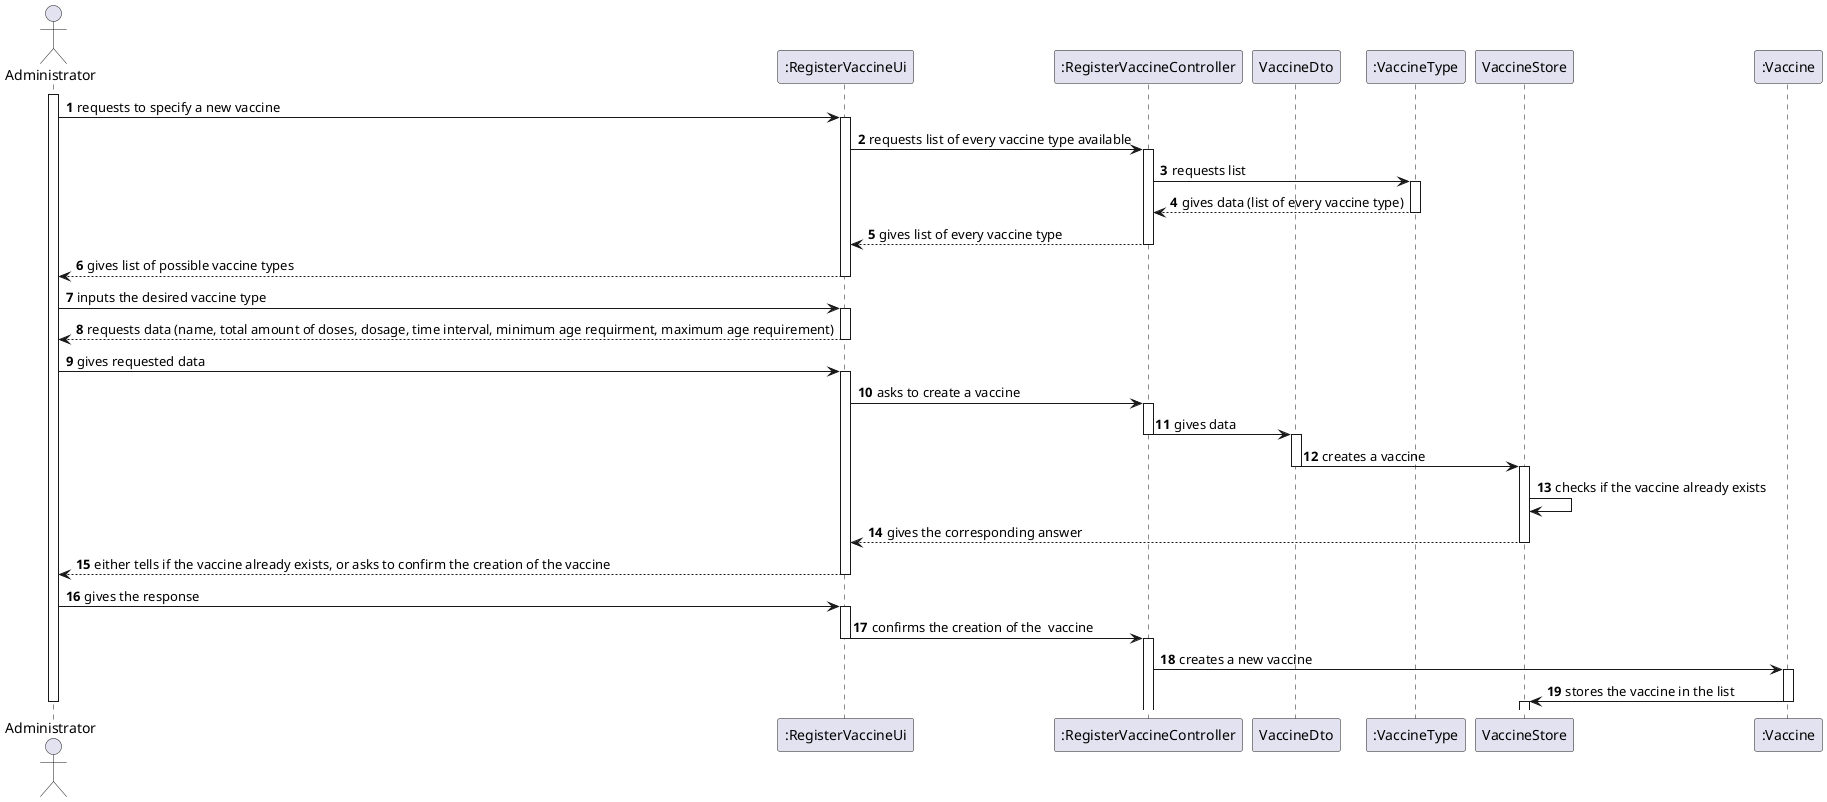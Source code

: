 @startuml
'https://plantuml.com/sequence-diagram

autonumber

actor "Administrator" as admin

participant ":RegisterVaccineUi" as ui
participant ":RegisterVaccineController" as controller
participant "VaccineDto" as dto
participant ":VaccineType" as type
participant "VaccineStore" as store
participant ":Vaccine" as vaccine


activate admin

admin -> ui : requests to specify a new vaccine
activate ui

ui -> controller : requests list of every vaccine type available
activate controller
controller -> type : requests list
activate type
type --> controller : gives data (list of every vaccine type)
deactivate type

controller --> ui : gives list of every vaccine type
deactivate controller

ui --> admin : gives list of possible vaccine types
deactivate ui

admin-> ui : inputs the desired vaccine type
activate ui
ui --> admin : requests data (name, total amount of doses, dosage, time interval, minimum age requirment, maximum age requirement)
deactivate ui

admin -> ui : gives requested data
activate ui
ui -> controller : asks to create a vaccine

activate controller

controller -> dto : gives data
deactivate controller
activate dto

dto -> store : creates a vaccine
deactivate dto
activate store

store -> store : checks if the vaccine already exists

store --> ui : gives the corresponding answer
deactivate store

ui --> admin : either tells if the vaccine already exists, or asks to confirm the creation of the vaccine
deactivate ui

admin -> ui : gives the response
activate ui
ui -> controller : confirms the creation of the  vaccine
deactivate ui

activate controller

controller -> vaccine : creates a new vaccine
activate vaccine
vaccine -> store : stores the vaccine in the list
deactivate vaccine
activate store
deactivate store

deactivate admin
@enduml